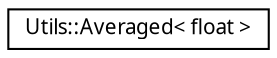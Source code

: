 digraph "Graphical Class Hierarchy"
{
 // LATEX_PDF_SIZE
  edge [fontname="Arial.ttf",fontsize="10",labelfontname="Arial.ttf",labelfontsize="10"];
  node [fontname="Arial.ttf",fontsize="10",shape=record];
  rankdir="LR";
  Node0 [label="Utils::Averaged\< float \>",height=0.2,width=0.4,color="black", fillcolor="white", style="filled",URL="$class_utils_1_1_averaged.html",tooltip=" "];
}
